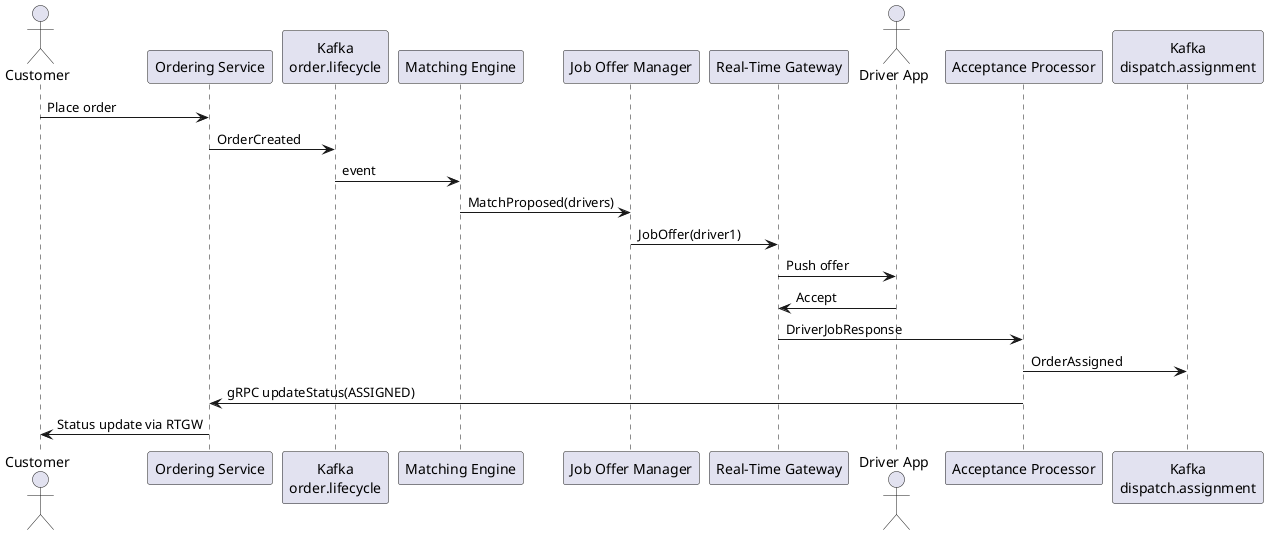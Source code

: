 @startuml
actor Customer
participant "Ordering Service" as Ordering
participant "Kafka\norder.lifecycle" as KafkaOrder
participant "Matching Engine" as Match
participant "Job Offer Manager" as Offer
participant "Real-Time Gateway" as RTGW
actor "Driver App" as Driver
participant "Acceptance Processor" as Accept
participant "Kafka\ndispatch.assignment" as KafkaAssign
Customer -> Ordering : Place order
Ordering -> KafkaOrder : OrderCreated
KafkaOrder -> Match : event
Match -> Offer : MatchProposed(drivers)
Offer -> RTGW : JobOffer(driver1)
RTGW -> Driver : Push offer
Driver -> RTGW : Accept
RTGW -> Accept : DriverJobResponse
Accept -> KafkaAssign : OrderAssigned
Accept -> Ordering : gRPC updateStatus(ASSIGNED)
Ordering -> Customer : Status update via RTGW
@enduml
